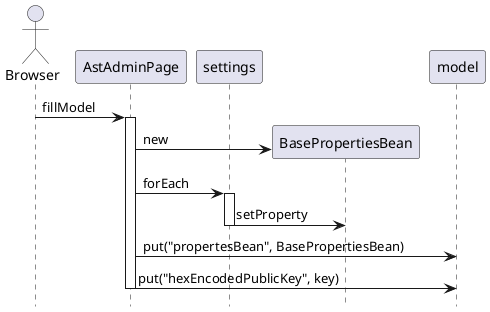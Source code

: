@startuml
hide footbox
actor Browser
Browser -> AstAdminPage : fillModel
activate AstAdminPage
participant settings
create BasePropertiesBean
AstAdminPage -> BasePropertiesBean : new
AstAdminPage -> settings : forEach
activate settings
settings -> BasePropertiesBean : setProperty
deactivate settings
participant model
AstAdminPage -> model : put("propertesBean", BasePropertiesBean)
AstAdminPage -> model : put("hexEncodedPublicKey", key)
deactivate AstAdminPage
@enduml